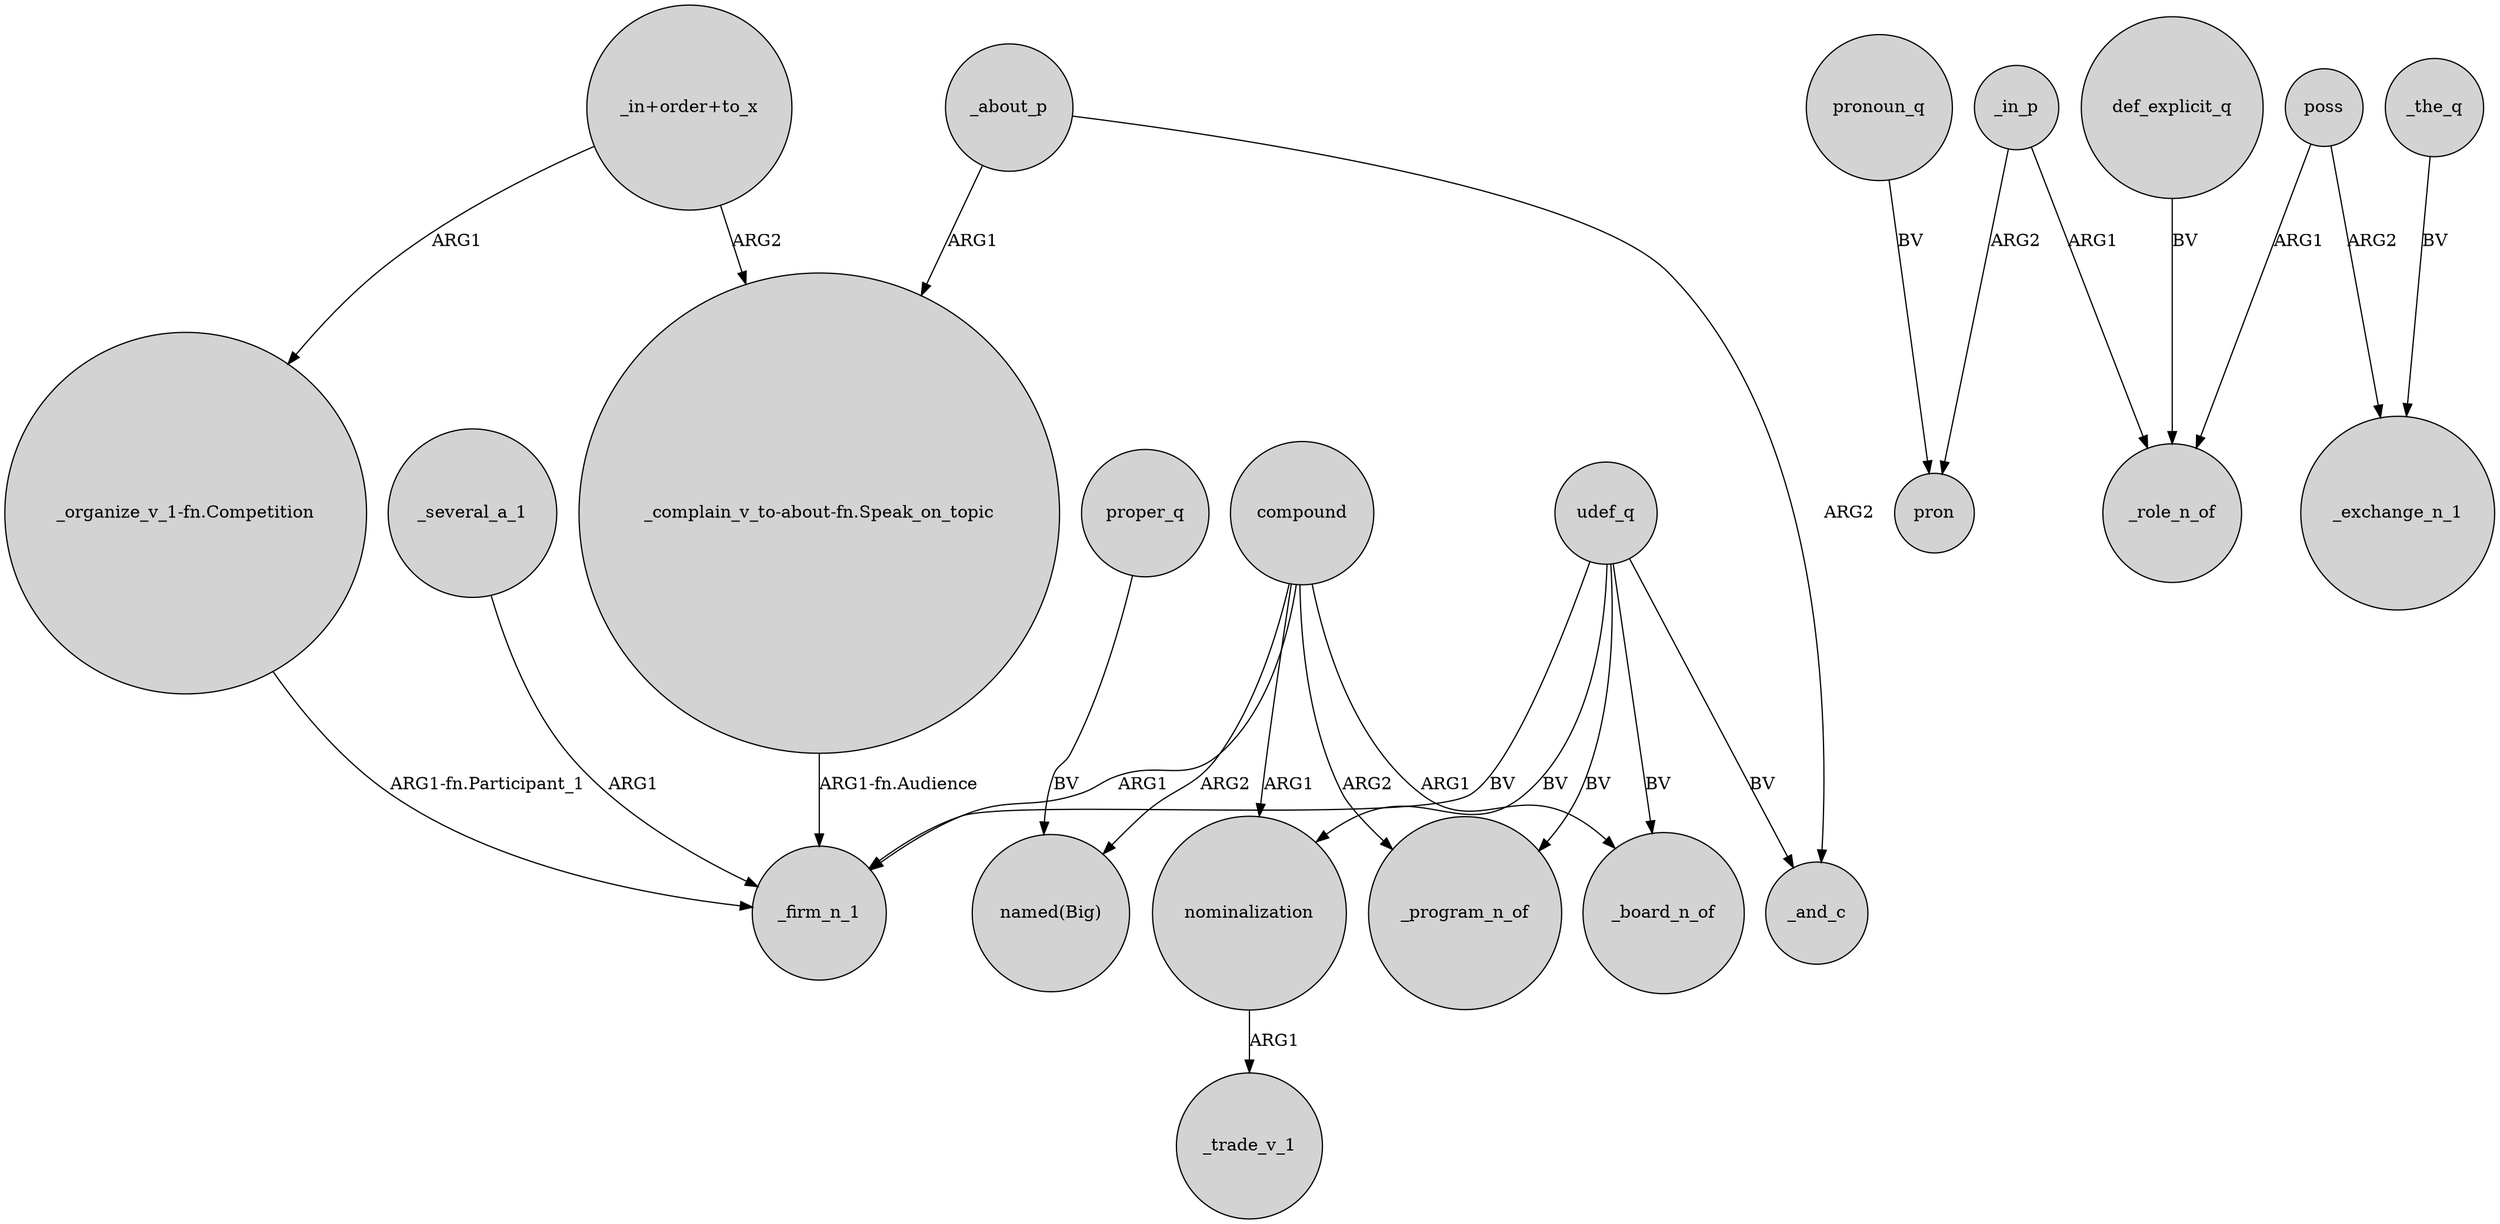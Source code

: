 digraph {
	node [shape=circle style=filled]
	"_complain_v_to-about-fn.Speak_on_topic" -> _firm_n_1 [label="ARG1-fn.Audience"]
	_in_p -> pron [label=ARG2]
	_in_p -> _role_n_of [label=ARG1]
	poss -> _role_n_of [label=ARG1]
	compound -> "named(Big)" [label=ARG2]
	"_in+order+to_x" -> "_organize_v_1-fn.Competition" [label=ARG1]
	udef_q -> nominalization [label=BV]
	"_in+order+to_x" -> "_complain_v_to-about-fn.Speak_on_topic" [label=ARG2]
	udef_q -> _and_c [label=BV]
	poss -> _exchange_n_1 [label=ARG2]
	udef_q -> _firm_n_1 [label=BV]
	udef_q -> _program_n_of [label=BV]
	_about_p -> "_complain_v_to-about-fn.Speak_on_topic" [label=ARG1]
	_about_p -> _and_c [label=ARG2]
	pronoun_q -> pron [label=BV]
	compound -> _program_n_of [label=ARG2]
	compound -> nominalization [label=ARG1]
	compound -> _board_n_of [label=ARG1]
	_several_a_1 -> _firm_n_1 [label=ARG1]
	udef_q -> _board_n_of [label=BV]
	proper_q -> "named(Big)" [label=BV]
	compound -> _firm_n_1 [label=ARG1]
	"_organize_v_1-fn.Competition" -> _firm_n_1 [label="ARG1-fn.Participant_1"]
	_the_q -> _exchange_n_1 [label=BV]
	def_explicit_q -> _role_n_of [label=BV]
	nominalization -> _trade_v_1 [label=ARG1]
}
